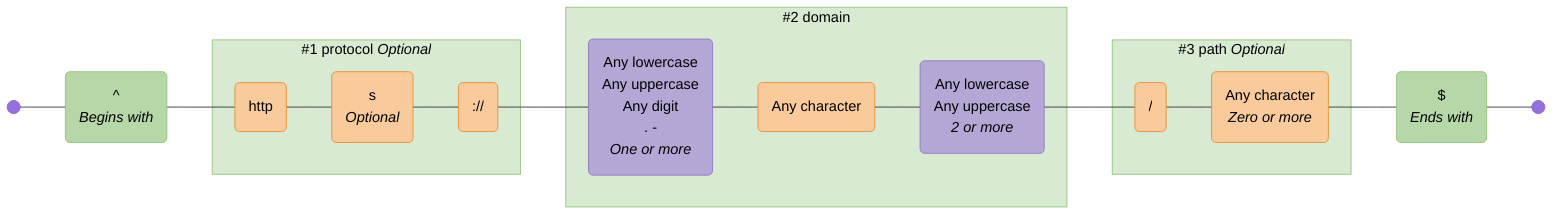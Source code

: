 graph LR
  accTitle: "Regex: ^(?<protocol>https?:\\/\\/)?(?<domain>[a-zA-Z0-9.-]+\\.[a-zA-Z]{2,})(?<path>\\/.*)?$"
  accDescr: "Generated with regex-to-mermaid@1.0.3"

  %% Nodes
  start@{ shape: f-circ };
  fin@{ shape: f-circ };
  assertion_1("^<br><i>Begins with</i>"):::assertion;
  literal_1("http"):::literal;
  literal_2("s<br><i>Optional</i>"):::literal;
  literal_3("://"):::literal;
  char_class_1("Any lowercase<br>Any uppercase<br>Any digit<br>. -<br><i>One or more</i>"):::char-class;
  literal_4("Any character"):::literal;
  char_class_2("Any lowercase<br>Any uppercase<br><i>2 or more</i>"):::char-class;
  literal_5("/"):::literal;
  literal_6("Any character<br><i>Zero or more</i>"):::literal;
  assertion_2("$<br><i>Ends with</i>"):::assertion;

  %% Subgraphs
  subgraph named_capture_1 ["#1 protocol <i>Optional</i>"]
    literal_1
    literal_2
    literal_3
  end

  subgraph named_capture_2 ["#2 domain"]
    char_class_1
    literal_4
    char_class_2
  end

  subgraph named_capture_3 ["#3 path <i>Optional</i>"]
    literal_5
    literal_6
  end

  %% Edges
  start --- assertion_1;
  assertion_1 --- literal_1;
  literal_1 --- literal_2;
  literal_2 --- literal_3;
  literal_3 --- char_class_1;
  char_class_1 --- literal_4;
  literal_4 --- char_class_2;
  char_class_2 --- literal_5;
  literal_5 --- literal_6;
  literal_6 --- assertion_2;
  assertion_2 --- fin;

  %% Styles
  %% Node Styling
  classDef assertion fill:#B6D7A8,stroke:#93C47D,color:#000000;
  classDef literal fill:#F9CB9C,stroke:#E69138,color:#000000;
  classDef char-class fill:#B4A7D6,stroke:#8E7CC3,color:#000000;

  %% Group Styling
  classDef named-capture fill:#D9EAD3,stroke:#93C47D,color:#000000;

  %% Apply Group Classes
  class named_capture_1,named_capture_2,named_capture_3 named-capture;